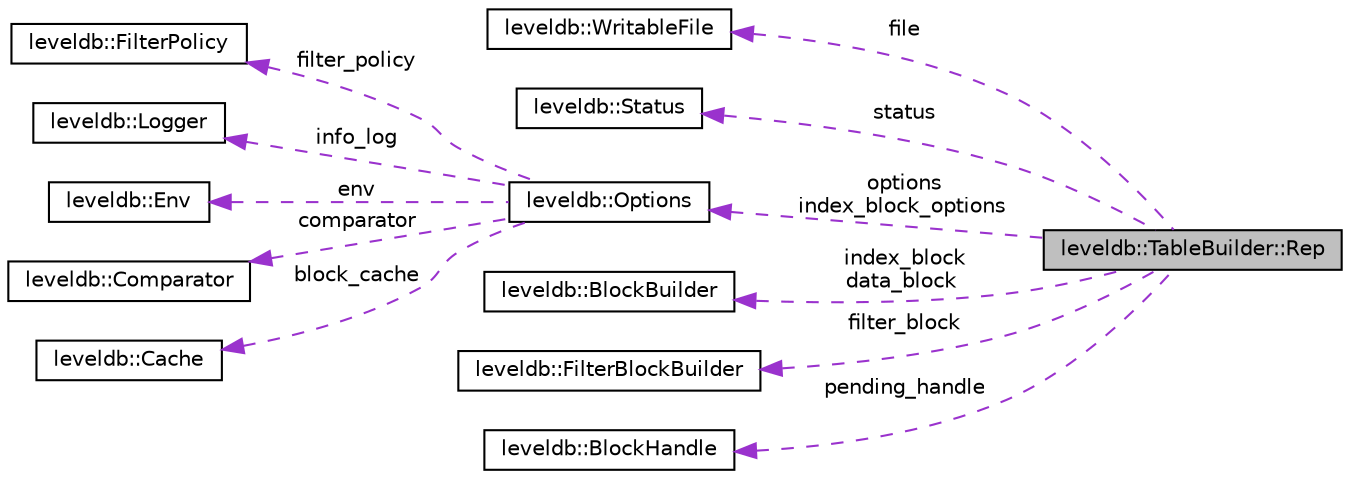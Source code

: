 digraph "leveldb::TableBuilder::Rep"
{
 // LATEX_PDF_SIZE
  edge [fontname="Helvetica",fontsize="10",labelfontname="Helvetica",labelfontsize="10"];
  node [fontname="Helvetica",fontsize="10",shape=record];
  rankdir="LR";
  Node1 [label="leveldb::TableBuilder::Rep",height=0.2,width=0.4,color="black", fillcolor="grey75", style="filled", fontcolor="black",tooltip=" "];
  Node2 -> Node1 [dir="back",color="darkorchid3",fontsize="10",style="dashed",label=" file" ,fontname="Helvetica"];
  Node2 [label="leveldb::WritableFile",height=0.2,width=0.4,color="black", fillcolor="white", style="filled",URL="$classleveldb_1_1_writable_file.html",tooltip=" "];
  Node3 -> Node1 [dir="back",color="darkorchid3",fontsize="10",style="dashed",label=" status" ,fontname="Helvetica"];
  Node3 [label="leveldb::Status",height=0.2,width=0.4,color="black", fillcolor="white", style="filled",URL="$classleveldb_1_1_status.html",tooltip=" "];
  Node4 -> Node1 [dir="back",color="darkorchid3",fontsize="10",style="dashed",label=" options\nindex_block_options" ,fontname="Helvetica"];
  Node4 [label="leveldb::Options",height=0.2,width=0.4,color="black", fillcolor="white", style="filled",URL="$structleveldb_1_1_options.html",tooltip=" "];
  Node5 -> Node4 [dir="back",color="darkorchid3",fontsize="10",style="dashed",label=" filter_policy" ,fontname="Helvetica"];
  Node5 [label="leveldb::FilterPolicy",height=0.2,width=0.4,color="black", fillcolor="white", style="filled",URL="$classleveldb_1_1_filter_policy.html",tooltip=" "];
  Node6 -> Node4 [dir="back",color="darkorchid3",fontsize="10",style="dashed",label=" info_log" ,fontname="Helvetica"];
  Node6 [label="leveldb::Logger",height=0.2,width=0.4,color="black", fillcolor="white", style="filled",URL="$classleveldb_1_1_logger.html",tooltip=" "];
  Node7 -> Node4 [dir="back",color="darkorchid3",fontsize="10",style="dashed",label=" env" ,fontname="Helvetica"];
  Node7 [label="leveldb::Env",height=0.2,width=0.4,color="black", fillcolor="white", style="filled",URL="$classleveldb_1_1_env.html",tooltip=" "];
  Node8 -> Node4 [dir="back",color="darkorchid3",fontsize="10",style="dashed",label=" comparator" ,fontname="Helvetica"];
  Node8 [label="leveldb::Comparator",height=0.2,width=0.4,color="black", fillcolor="white", style="filled",URL="$structleveldb_1_1_comparator.html",tooltip=" "];
  Node9 -> Node4 [dir="back",color="darkorchid3",fontsize="10",style="dashed",label=" block_cache" ,fontname="Helvetica"];
  Node9 [label="leveldb::Cache",height=0.2,width=0.4,color="black", fillcolor="white", style="filled",URL="$classleveldb_1_1_cache.html",tooltip=" "];
  Node10 -> Node1 [dir="back",color="darkorchid3",fontsize="10",style="dashed",label=" index_block\ndata_block" ,fontname="Helvetica"];
  Node10 [label="leveldb::BlockBuilder",height=0.2,width=0.4,color="black", fillcolor="white", style="filled",URL="$classleveldb_1_1_block_builder.html",tooltip=" "];
  Node11 -> Node1 [dir="back",color="darkorchid3",fontsize="10",style="dashed",label=" filter_block" ,fontname="Helvetica"];
  Node11 [label="leveldb::FilterBlockBuilder",height=0.2,width=0.4,color="black", fillcolor="white", style="filled",URL="$classleveldb_1_1_filter_block_builder.html",tooltip=" "];
  Node12 -> Node1 [dir="back",color="darkorchid3",fontsize="10",style="dashed",label=" pending_handle" ,fontname="Helvetica"];
  Node12 [label="leveldb::BlockHandle",height=0.2,width=0.4,color="black", fillcolor="white", style="filled",URL="$classleveldb_1_1_block_handle.html",tooltip=" "];
}
